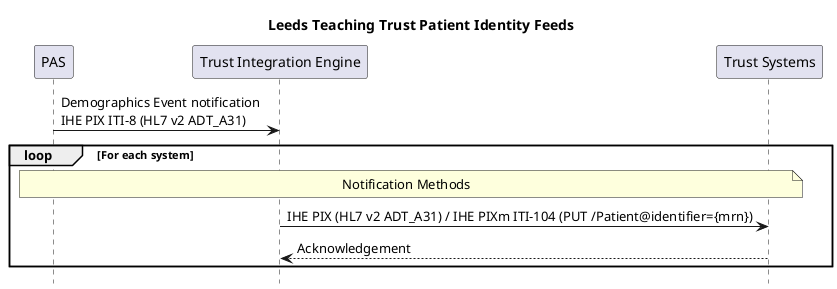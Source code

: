 @startuml

hide footbox

title "Leeds Teaching Trust Patient Identity Feeds"


participant "PAS" as PIXManager
participant "Trust Integration Engine" as Middleware
participant "Trust Systems" as PIXConsumer


 PIXManager -> Middleware: Demographics Event notification \nIHE PIX ITI-8 (HL7 v2 ADT_A31)
loop For each system
  note over PIXManager,PIXConsumer : Notification Methods

    Middleware -> PIXConsumer: IHE PIX (HL7 v2 ADT_A31) / IHE PIXm ITI-104 (PUT /Patient@identifier={mrn})
    PIXConsumer --> Middleware: Acknowledgement

end

@enduml
